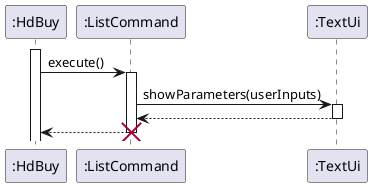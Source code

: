@startuml
'https://plantuml.com/sequence-diagram

activate ":HdBuy"
":HdBuy" -> ":ListCommand": execute()
        activate ":ListCommand"
        ":ListCommand" -> ":TextUi": showParameters(userInputs)
        activate ":TextUi"
        ":ListCommand" <-- ":TextUi"
        deactivate ":TextUi"
        ":HdBuy" <-- ":ListCommand"
        destroy ":ListCommand"
@enduml